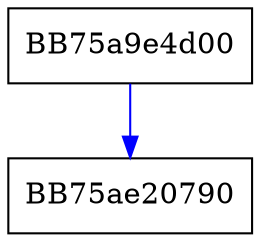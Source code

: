 digraph Thread32Next_shim {
  node [shape="box"];
  graph [splines=ortho];
  BB75a9e4d00 -> BB75ae20790 [color="blue"];
}